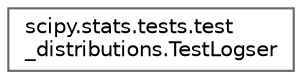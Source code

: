 digraph "Graphical Class Hierarchy"
{
 // LATEX_PDF_SIZE
  bgcolor="transparent";
  edge [fontname=Helvetica,fontsize=10,labelfontname=Helvetica,labelfontsize=10];
  node [fontname=Helvetica,fontsize=10,shape=box,height=0.2,width=0.4];
  rankdir="LR";
  Node0 [id="Node000000",label="scipy.stats.tests.test\l_distributions.TestLogser",height=0.2,width=0.4,color="grey40", fillcolor="white", style="filled",URL="$db/d41/classscipy_1_1stats_1_1tests_1_1test__distributions_1_1TestLogser.html",tooltip=" "];
}
